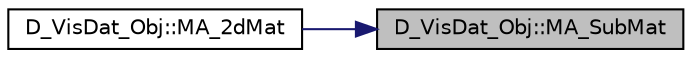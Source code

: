 digraph "D_VisDat_Obj::MA_SubMat"
{
 // LATEX_PDF_SIZE
  edge [fontname="Helvetica",fontsize="10",labelfontname="Helvetica",labelfontsize="10"];
  node [fontname="Helvetica",fontsize="10",shape=record];
  rankdir="RL";
  Node1 [label="D_VisDat_Obj::MA_SubMat",height=0.2,width=0.4,color="black", fillcolor="grey75", style="filled", fontcolor="black",tooltip=" "];
  Node1 -> Node2 [dir="back",color="midnightblue",fontsize="10",style="solid"];
  Node2 [label="D_VisDat_Obj::MA_2dMat",height=0.2,width=0.4,color="black", fillcolor="white", style="filled",URL="$class_d___vis_dat___obj.html#a3e636f09946ed3b133a6f79194a005e2",tooltip=" "];
}
